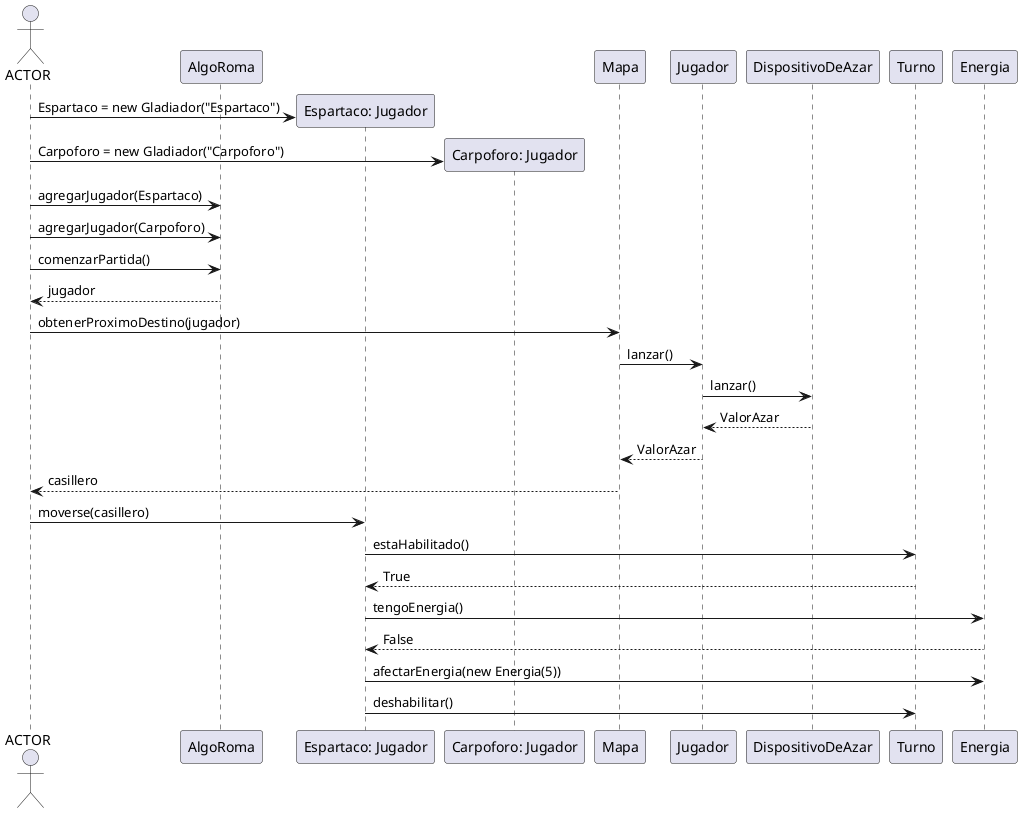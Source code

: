 @startuml

actor ACTOR
participant AlgoRoma
participant Jugador1 as "Espartaco: Jugador"
participant Jugador2 as "Carpoforo: Jugador"

create Jugador1
ACTOR -> Jugador1: Espartaco = new Gladiador("Espartaco")

create Jugador2
ACTOR -> Jugador2: Carpoforo = new Gladiador("Carpoforo")

ACTOR -> AlgoRoma: agregarJugador(Espartaco)
ACTOR -> AlgoRoma: agregarJugador(Carpoforo)


ACTOR -> AlgoRoma: comenzarPartida()
AlgoRoma --> ACTOR: jugador

ACTOR -> Mapa: obtenerProximoDestino(jugador)
Mapa -> Jugador: lanzar()
Jugador -> DispositivoDeAzar: lanzar()
DispositivoDeAzar --> Jugador: ValorAzar
Jugador --> Mapa: ValorAzar
Mapa --> ACTOR: casillero

ACTOR -> Jugador1: moverse(casillero)
Jugador1 -> Turno: estaHabilitado()
Turno --> Jugador1: True
Jugador1 -> Energia: tengoEnergia()
Energia --> Jugador1: False
Jugador1 -> Energia: afectarEnergia(new Energia(5))
Jugador1 -> Turno: deshabilitar()

@enduml